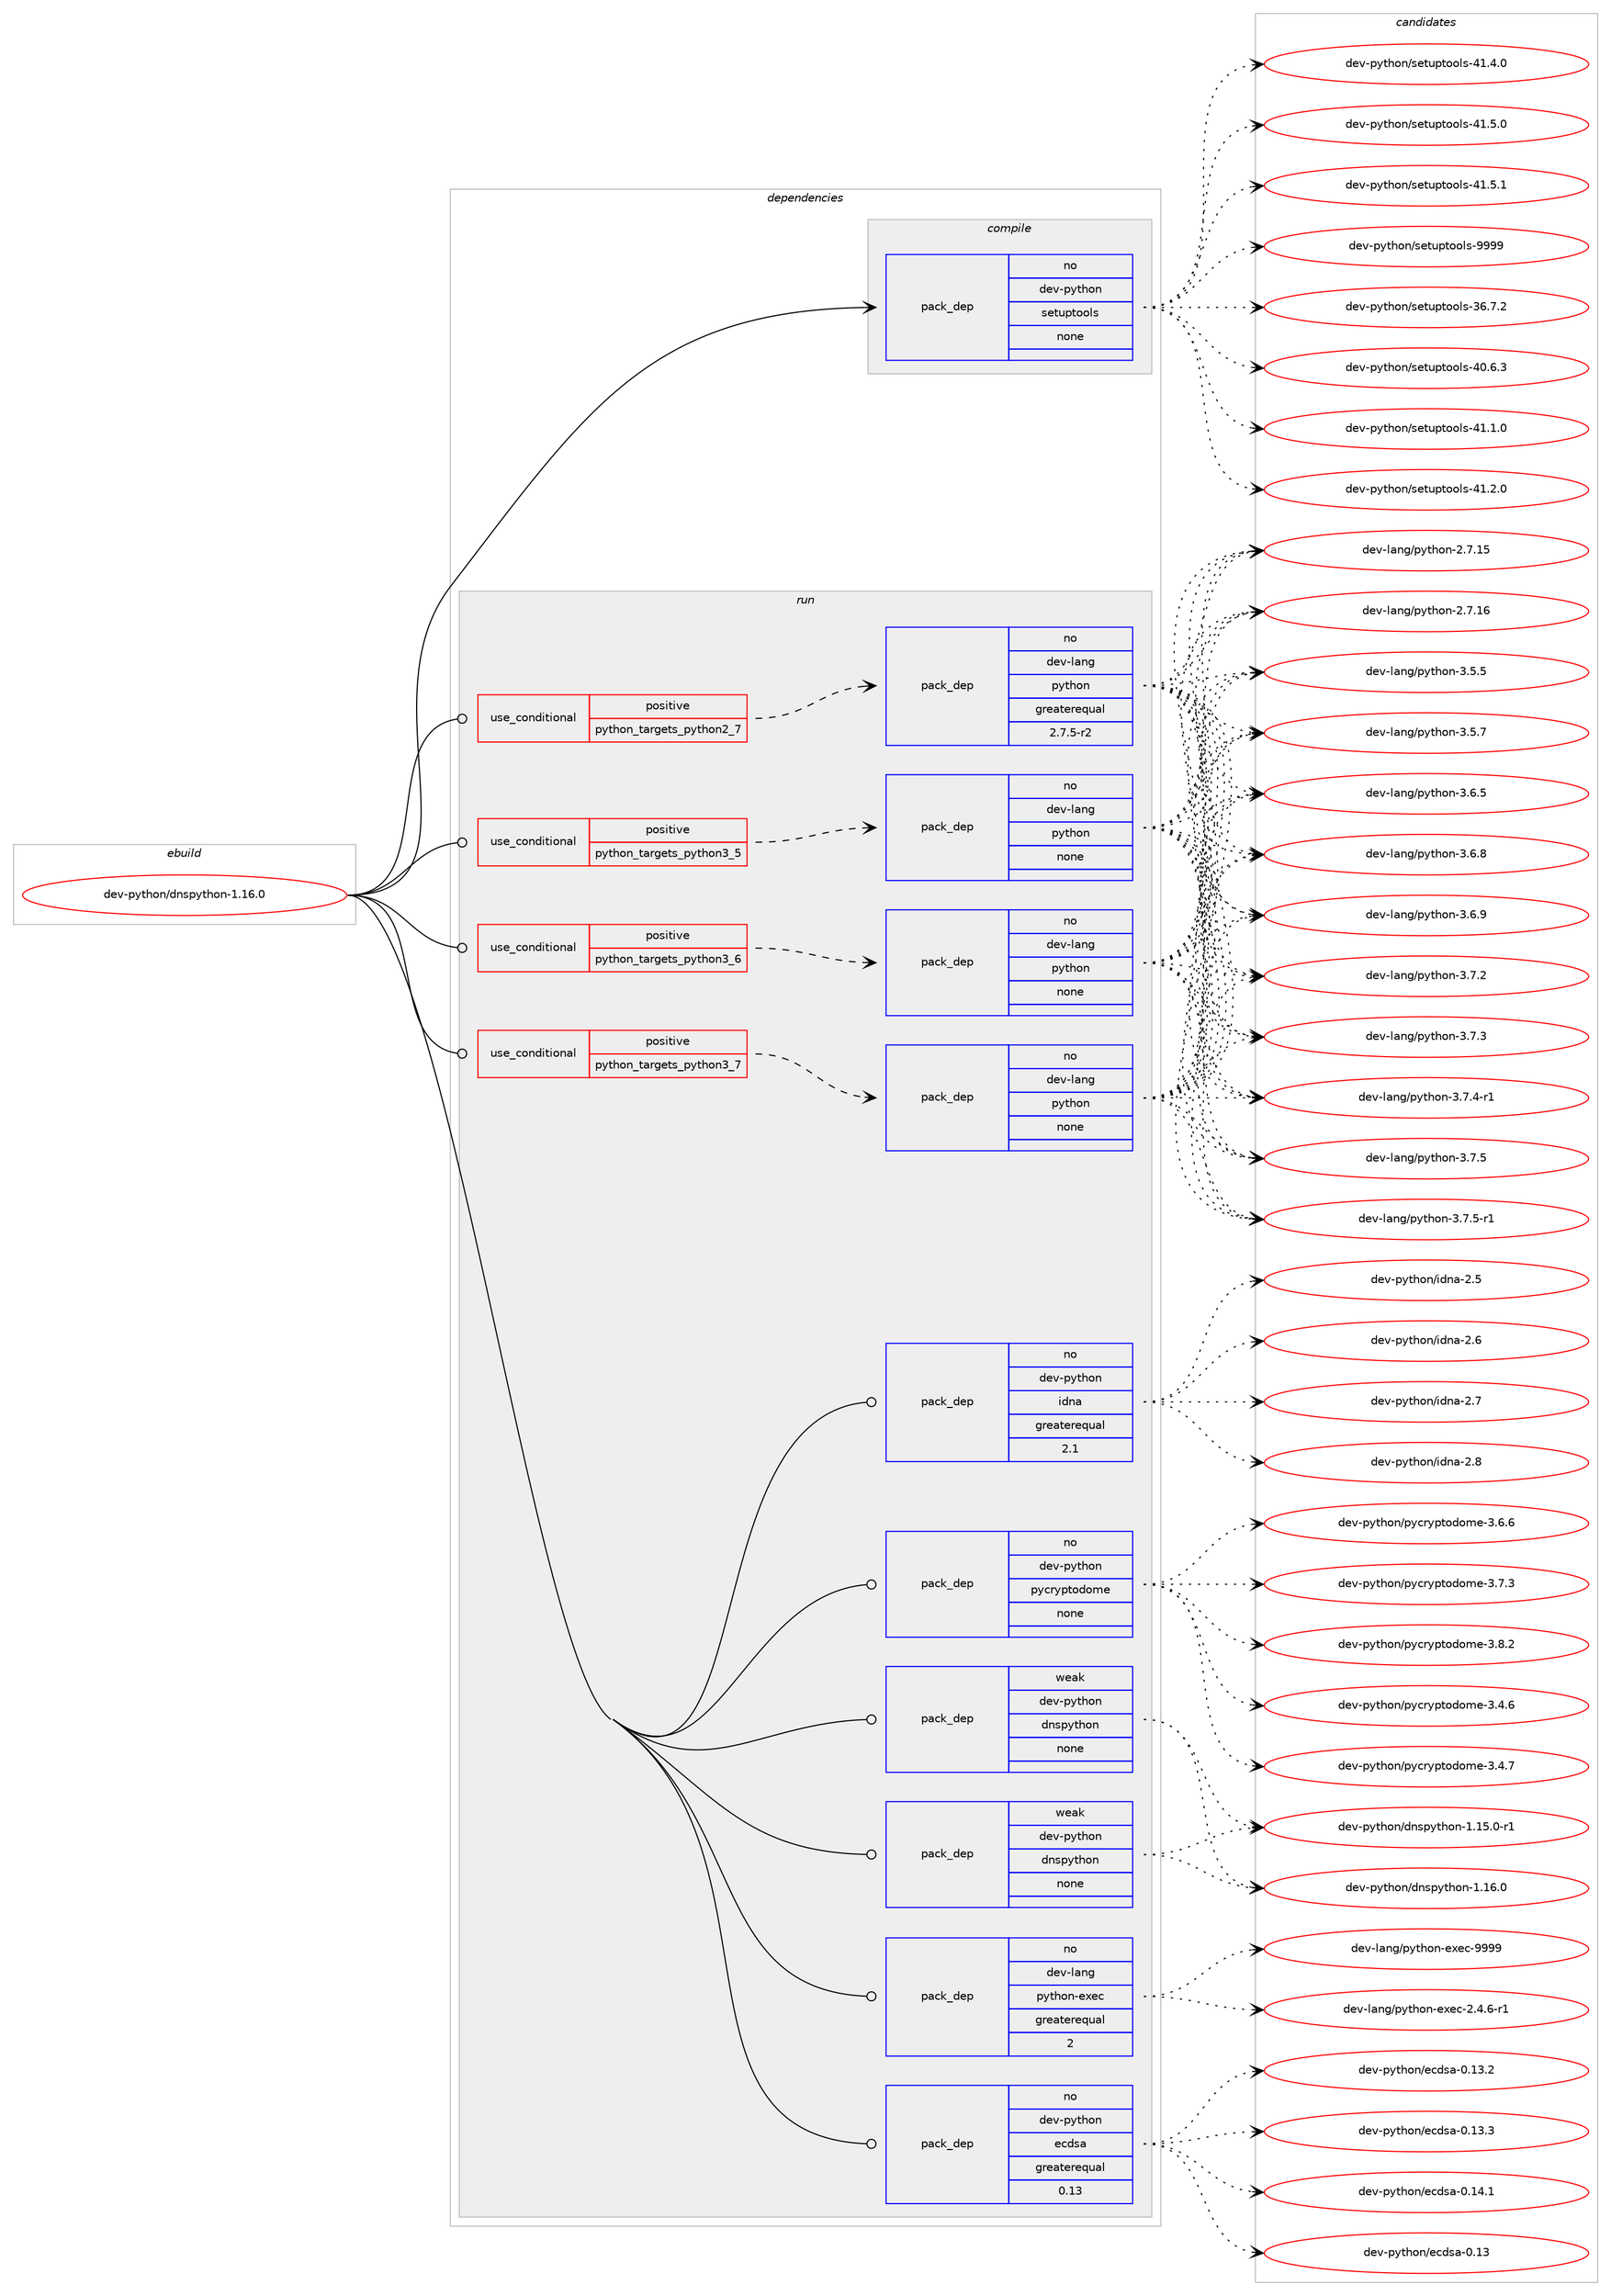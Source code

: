 digraph prolog {

# *************
# Graph options
# *************

newrank=true;
concentrate=true;
compound=true;
graph [rankdir=LR,fontname=Helvetica,fontsize=10,ranksep=1.5];#, ranksep=2.5, nodesep=0.2];
edge  [arrowhead=vee];
node  [fontname=Helvetica,fontsize=10];

# **********
# The ebuild
# **********

subgraph cluster_leftcol {
color=gray;
rank=same;
label=<<i>ebuild</i>>;
id [label="dev-python/dnspython-1.16.0", color=red, width=4, href="../dev-python/dnspython-1.16.0.svg"];
}

# ****************
# The dependencies
# ****************

subgraph cluster_midcol {
color=gray;
label=<<i>dependencies</i>>;
subgraph cluster_compile {
fillcolor="#eeeeee";
style=filled;
label=<<i>compile</i>>;
subgraph pack451886 {
dependency602351 [label=<<TABLE BORDER="0" CELLBORDER="1" CELLSPACING="0" CELLPADDING="4" WIDTH="220"><TR><TD ROWSPAN="6" CELLPADDING="30">pack_dep</TD></TR><TR><TD WIDTH="110">no</TD></TR><TR><TD>dev-python</TD></TR><TR><TD>setuptools</TD></TR><TR><TD>none</TD></TR><TR><TD></TD></TR></TABLE>>, shape=none, color=blue];
}
id:e -> dependency602351:w [weight=20,style="solid",arrowhead="vee"];
}
subgraph cluster_compileandrun {
fillcolor="#eeeeee";
style=filled;
label=<<i>compile and run</i>>;
}
subgraph cluster_run {
fillcolor="#eeeeee";
style=filled;
label=<<i>run</i>>;
subgraph cond138671 {
dependency602352 [label=<<TABLE BORDER="0" CELLBORDER="1" CELLSPACING="0" CELLPADDING="4"><TR><TD ROWSPAN="3" CELLPADDING="10">use_conditional</TD></TR><TR><TD>positive</TD></TR><TR><TD>python_targets_python2_7</TD></TR></TABLE>>, shape=none, color=red];
subgraph pack451887 {
dependency602353 [label=<<TABLE BORDER="0" CELLBORDER="1" CELLSPACING="0" CELLPADDING="4" WIDTH="220"><TR><TD ROWSPAN="6" CELLPADDING="30">pack_dep</TD></TR><TR><TD WIDTH="110">no</TD></TR><TR><TD>dev-lang</TD></TR><TR><TD>python</TD></TR><TR><TD>greaterequal</TD></TR><TR><TD>2.7.5-r2</TD></TR></TABLE>>, shape=none, color=blue];
}
dependency602352:e -> dependency602353:w [weight=20,style="dashed",arrowhead="vee"];
}
id:e -> dependency602352:w [weight=20,style="solid",arrowhead="odot"];
subgraph cond138672 {
dependency602354 [label=<<TABLE BORDER="0" CELLBORDER="1" CELLSPACING="0" CELLPADDING="4"><TR><TD ROWSPAN="3" CELLPADDING="10">use_conditional</TD></TR><TR><TD>positive</TD></TR><TR><TD>python_targets_python3_5</TD></TR></TABLE>>, shape=none, color=red];
subgraph pack451888 {
dependency602355 [label=<<TABLE BORDER="0" CELLBORDER="1" CELLSPACING="0" CELLPADDING="4" WIDTH="220"><TR><TD ROWSPAN="6" CELLPADDING="30">pack_dep</TD></TR><TR><TD WIDTH="110">no</TD></TR><TR><TD>dev-lang</TD></TR><TR><TD>python</TD></TR><TR><TD>none</TD></TR><TR><TD></TD></TR></TABLE>>, shape=none, color=blue];
}
dependency602354:e -> dependency602355:w [weight=20,style="dashed",arrowhead="vee"];
}
id:e -> dependency602354:w [weight=20,style="solid",arrowhead="odot"];
subgraph cond138673 {
dependency602356 [label=<<TABLE BORDER="0" CELLBORDER="1" CELLSPACING="0" CELLPADDING="4"><TR><TD ROWSPAN="3" CELLPADDING="10">use_conditional</TD></TR><TR><TD>positive</TD></TR><TR><TD>python_targets_python3_6</TD></TR></TABLE>>, shape=none, color=red];
subgraph pack451889 {
dependency602357 [label=<<TABLE BORDER="0" CELLBORDER="1" CELLSPACING="0" CELLPADDING="4" WIDTH="220"><TR><TD ROWSPAN="6" CELLPADDING="30">pack_dep</TD></TR><TR><TD WIDTH="110">no</TD></TR><TR><TD>dev-lang</TD></TR><TR><TD>python</TD></TR><TR><TD>none</TD></TR><TR><TD></TD></TR></TABLE>>, shape=none, color=blue];
}
dependency602356:e -> dependency602357:w [weight=20,style="dashed",arrowhead="vee"];
}
id:e -> dependency602356:w [weight=20,style="solid",arrowhead="odot"];
subgraph cond138674 {
dependency602358 [label=<<TABLE BORDER="0" CELLBORDER="1" CELLSPACING="0" CELLPADDING="4"><TR><TD ROWSPAN="3" CELLPADDING="10">use_conditional</TD></TR><TR><TD>positive</TD></TR><TR><TD>python_targets_python3_7</TD></TR></TABLE>>, shape=none, color=red];
subgraph pack451890 {
dependency602359 [label=<<TABLE BORDER="0" CELLBORDER="1" CELLSPACING="0" CELLPADDING="4" WIDTH="220"><TR><TD ROWSPAN="6" CELLPADDING="30">pack_dep</TD></TR><TR><TD WIDTH="110">no</TD></TR><TR><TD>dev-lang</TD></TR><TR><TD>python</TD></TR><TR><TD>none</TD></TR><TR><TD></TD></TR></TABLE>>, shape=none, color=blue];
}
dependency602358:e -> dependency602359:w [weight=20,style="dashed",arrowhead="vee"];
}
id:e -> dependency602358:w [weight=20,style="solid",arrowhead="odot"];
subgraph pack451891 {
dependency602360 [label=<<TABLE BORDER="0" CELLBORDER="1" CELLSPACING="0" CELLPADDING="4" WIDTH="220"><TR><TD ROWSPAN="6" CELLPADDING="30">pack_dep</TD></TR><TR><TD WIDTH="110">no</TD></TR><TR><TD>dev-lang</TD></TR><TR><TD>python-exec</TD></TR><TR><TD>greaterequal</TD></TR><TR><TD>2</TD></TR></TABLE>>, shape=none, color=blue];
}
id:e -> dependency602360:w [weight=20,style="solid",arrowhead="odot"];
subgraph pack451892 {
dependency602361 [label=<<TABLE BORDER="0" CELLBORDER="1" CELLSPACING="0" CELLPADDING="4" WIDTH="220"><TR><TD ROWSPAN="6" CELLPADDING="30">pack_dep</TD></TR><TR><TD WIDTH="110">no</TD></TR><TR><TD>dev-python</TD></TR><TR><TD>ecdsa</TD></TR><TR><TD>greaterequal</TD></TR><TR><TD>0.13</TD></TR></TABLE>>, shape=none, color=blue];
}
id:e -> dependency602361:w [weight=20,style="solid",arrowhead="odot"];
subgraph pack451893 {
dependency602362 [label=<<TABLE BORDER="0" CELLBORDER="1" CELLSPACING="0" CELLPADDING="4" WIDTH="220"><TR><TD ROWSPAN="6" CELLPADDING="30">pack_dep</TD></TR><TR><TD WIDTH="110">no</TD></TR><TR><TD>dev-python</TD></TR><TR><TD>idna</TD></TR><TR><TD>greaterequal</TD></TR><TR><TD>2.1</TD></TR></TABLE>>, shape=none, color=blue];
}
id:e -> dependency602362:w [weight=20,style="solid",arrowhead="odot"];
subgraph pack451894 {
dependency602363 [label=<<TABLE BORDER="0" CELLBORDER="1" CELLSPACING="0" CELLPADDING="4" WIDTH="220"><TR><TD ROWSPAN="6" CELLPADDING="30">pack_dep</TD></TR><TR><TD WIDTH="110">no</TD></TR><TR><TD>dev-python</TD></TR><TR><TD>pycryptodome</TD></TR><TR><TD>none</TD></TR><TR><TD></TD></TR></TABLE>>, shape=none, color=blue];
}
id:e -> dependency602363:w [weight=20,style="solid",arrowhead="odot"];
subgraph pack451895 {
dependency602364 [label=<<TABLE BORDER="0" CELLBORDER="1" CELLSPACING="0" CELLPADDING="4" WIDTH="220"><TR><TD ROWSPAN="6" CELLPADDING="30">pack_dep</TD></TR><TR><TD WIDTH="110">weak</TD></TR><TR><TD>dev-python</TD></TR><TR><TD>dnspython</TD></TR><TR><TD>none</TD></TR><TR><TD></TD></TR></TABLE>>, shape=none, color=blue];
}
id:e -> dependency602364:w [weight=20,style="solid",arrowhead="odot"];
subgraph pack451896 {
dependency602365 [label=<<TABLE BORDER="0" CELLBORDER="1" CELLSPACING="0" CELLPADDING="4" WIDTH="220"><TR><TD ROWSPAN="6" CELLPADDING="30">pack_dep</TD></TR><TR><TD WIDTH="110">weak</TD></TR><TR><TD>dev-python</TD></TR><TR><TD>dnspython</TD></TR><TR><TD>none</TD></TR><TR><TD></TD></TR></TABLE>>, shape=none, color=blue];
}
id:e -> dependency602365:w [weight=20,style="solid",arrowhead="odot"];
}
}

# **************
# The candidates
# **************

subgraph cluster_choices {
rank=same;
color=gray;
label=<<i>candidates</i>>;

subgraph choice451886 {
color=black;
nodesep=1;
choice100101118451121211161041111104711510111611711211611111110811545515446554650 [label="dev-python/setuptools-36.7.2", color=red, width=4,href="../dev-python/setuptools-36.7.2.svg"];
choice100101118451121211161041111104711510111611711211611111110811545524846544651 [label="dev-python/setuptools-40.6.3", color=red, width=4,href="../dev-python/setuptools-40.6.3.svg"];
choice100101118451121211161041111104711510111611711211611111110811545524946494648 [label="dev-python/setuptools-41.1.0", color=red, width=4,href="../dev-python/setuptools-41.1.0.svg"];
choice100101118451121211161041111104711510111611711211611111110811545524946504648 [label="dev-python/setuptools-41.2.0", color=red, width=4,href="../dev-python/setuptools-41.2.0.svg"];
choice100101118451121211161041111104711510111611711211611111110811545524946524648 [label="dev-python/setuptools-41.4.0", color=red, width=4,href="../dev-python/setuptools-41.4.0.svg"];
choice100101118451121211161041111104711510111611711211611111110811545524946534648 [label="dev-python/setuptools-41.5.0", color=red, width=4,href="../dev-python/setuptools-41.5.0.svg"];
choice100101118451121211161041111104711510111611711211611111110811545524946534649 [label="dev-python/setuptools-41.5.1", color=red, width=4,href="../dev-python/setuptools-41.5.1.svg"];
choice10010111845112121116104111110471151011161171121161111111081154557575757 [label="dev-python/setuptools-9999", color=red, width=4,href="../dev-python/setuptools-9999.svg"];
dependency602351:e -> choice100101118451121211161041111104711510111611711211611111110811545515446554650:w [style=dotted,weight="100"];
dependency602351:e -> choice100101118451121211161041111104711510111611711211611111110811545524846544651:w [style=dotted,weight="100"];
dependency602351:e -> choice100101118451121211161041111104711510111611711211611111110811545524946494648:w [style=dotted,weight="100"];
dependency602351:e -> choice100101118451121211161041111104711510111611711211611111110811545524946504648:w [style=dotted,weight="100"];
dependency602351:e -> choice100101118451121211161041111104711510111611711211611111110811545524946524648:w [style=dotted,weight="100"];
dependency602351:e -> choice100101118451121211161041111104711510111611711211611111110811545524946534648:w [style=dotted,weight="100"];
dependency602351:e -> choice100101118451121211161041111104711510111611711211611111110811545524946534649:w [style=dotted,weight="100"];
dependency602351:e -> choice10010111845112121116104111110471151011161171121161111111081154557575757:w [style=dotted,weight="100"];
}
subgraph choice451887 {
color=black;
nodesep=1;
choice10010111845108971101034711212111610411111045504655464953 [label="dev-lang/python-2.7.15", color=red, width=4,href="../dev-lang/python-2.7.15.svg"];
choice10010111845108971101034711212111610411111045504655464954 [label="dev-lang/python-2.7.16", color=red, width=4,href="../dev-lang/python-2.7.16.svg"];
choice100101118451089711010347112121116104111110455146534653 [label="dev-lang/python-3.5.5", color=red, width=4,href="../dev-lang/python-3.5.5.svg"];
choice100101118451089711010347112121116104111110455146534655 [label="dev-lang/python-3.5.7", color=red, width=4,href="../dev-lang/python-3.5.7.svg"];
choice100101118451089711010347112121116104111110455146544653 [label="dev-lang/python-3.6.5", color=red, width=4,href="../dev-lang/python-3.6.5.svg"];
choice100101118451089711010347112121116104111110455146544656 [label="dev-lang/python-3.6.8", color=red, width=4,href="../dev-lang/python-3.6.8.svg"];
choice100101118451089711010347112121116104111110455146544657 [label="dev-lang/python-3.6.9", color=red, width=4,href="../dev-lang/python-3.6.9.svg"];
choice100101118451089711010347112121116104111110455146554650 [label="dev-lang/python-3.7.2", color=red, width=4,href="../dev-lang/python-3.7.2.svg"];
choice100101118451089711010347112121116104111110455146554651 [label="dev-lang/python-3.7.3", color=red, width=4,href="../dev-lang/python-3.7.3.svg"];
choice1001011184510897110103471121211161041111104551465546524511449 [label="dev-lang/python-3.7.4-r1", color=red, width=4,href="../dev-lang/python-3.7.4-r1.svg"];
choice100101118451089711010347112121116104111110455146554653 [label="dev-lang/python-3.7.5", color=red, width=4,href="../dev-lang/python-3.7.5.svg"];
choice1001011184510897110103471121211161041111104551465546534511449 [label="dev-lang/python-3.7.5-r1", color=red, width=4,href="../dev-lang/python-3.7.5-r1.svg"];
dependency602353:e -> choice10010111845108971101034711212111610411111045504655464953:w [style=dotted,weight="100"];
dependency602353:e -> choice10010111845108971101034711212111610411111045504655464954:w [style=dotted,weight="100"];
dependency602353:e -> choice100101118451089711010347112121116104111110455146534653:w [style=dotted,weight="100"];
dependency602353:e -> choice100101118451089711010347112121116104111110455146534655:w [style=dotted,weight="100"];
dependency602353:e -> choice100101118451089711010347112121116104111110455146544653:w [style=dotted,weight="100"];
dependency602353:e -> choice100101118451089711010347112121116104111110455146544656:w [style=dotted,weight="100"];
dependency602353:e -> choice100101118451089711010347112121116104111110455146544657:w [style=dotted,weight="100"];
dependency602353:e -> choice100101118451089711010347112121116104111110455146554650:w [style=dotted,weight="100"];
dependency602353:e -> choice100101118451089711010347112121116104111110455146554651:w [style=dotted,weight="100"];
dependency602353:e -> choice1001011184510897110103471121211161041111104551465546524511449:w [style=dotted,weight="100"];
dependency602353:e -> choice100101118451089711010347112121116104111110455146554653:w [style=dotted,weight="100"];
dependency602353:e -> choice1001011184510897110103471121211161041111104551465546534511449:w [style=dotted,weight="100"];
}
subgraph choice451888 {
color=black;
nodesep=1;
choice10010111845108971101034711212111610411111045504655464953 [label="dev-lang/python-2.7.15", color=red, width=4,href="../dev-lang/python-2.7.15.svg"];
choice10010111845108971101034711212111610411111045504655464954 [label="dev-lang/python-2.7.16", color=red, width=4,href="../dev-lang/python-2.7.16.svg"];
choice100101118451089711010347112121116104111110455146534653 [label="dev-lang/python-3.5.5", color=red, width=4,href="../dev-lang/python-3.5.5.svg"];
choice100101118451089711010347112121116104111110455146534655 [label="dev-lang/python-3.5.7", color=red, width=4,href="../dev-lang/python-3.5.7.svg"];
choice100101118451089711010347112121116104111110455146544653 [label="dev-lang/python-3.6.5", color=red, width=4,href="../dev-lang/python-3.6.5.svg"];
choice100101118451089711010347112121116104111110455146544656 [label="dev-lang/python-3.6.8", color=red, width=4,href="../dev-lang/python-3.6.8.svg"];
choice100101118451089711010347112121116104111110455146544657 [label="dev-lang/python-3.6.9", color=red, width=4,href="../dev-lang/python-3.6.9.svg"];
choice100101118451089711010347112121116104111110455146554650 [label="dev-lang/python-3.7.2", color=red, width=4,href="../dev-lang/python-3.7.2.svg"];
choice100101118451089711010347112121116104111110455146554651 [label="dev-lang/python-3.7.3", color=red, width=4,href="../dev-lang/python-3.7.3.svg"];
choice1001011184510897110103471121211161041111104551465546524511449 [label="dev-lang/python-3.7.4-r1", color=red, width=4,href="../dev-lang/python-3.7.4-r1.svg"];
choice100101118451089711010347112121116104111110455146554653 [label="dev-lang/python-3.7.5", color=red, width=4,href="../dev-lang/python-3.7.5.svg"];
choice1001011184510897110103471121211161041111104551465546534511449 [label="dev-lang/python-3.7.5-r1", color=red, width=4,href="../dev-lang/python-3.7.5-r1.svg"];
dependency602355:e -> choice10010111845108971101034711212111610411111045504655464953:w [style=dotted,weight="100"];
dependency602355:e -> choice10010111845108971101034711212111610411111045504655464954:w [style=dotted,weight="100"];
dependency602355:e -> choice100101118451089711010347112121116104111110455146534653:w [style=dotted,weight="100"];
dependency602355:e -> choice100101118451089711010347112121116104111110455146534655:w [style=dotted,weight="100"];
dependency602355:e -> choice100101118451089711010347112121116104111110455146544653:w [style=dotted,weight="100"];
dependency602355:e -> choice100101118451089711010347112121116104111110455146544656:w [style=dotted,weight="100"];
dependency602355:e -> choice100101118451089711010347112121116104111110455146544657:w [style=dotted,weight="100"];
dependency602355:e -> choice100101118451089711010347112121116104111110455146554650:w [style=dotted,weight="100"];
dependency602355:e -> choice100101118451089711010347112121116104111110455146554651:w [style=dotted,weight="100"];
dependency602355:e -> choice1001011184510897110103471121211161041111104551465546524511449:w [style=dotted,weight="100"];
dependency602355:e -> choice100101118451089711010347112121116104111110455146554653:w [style=dotted,weight="100"];
dependency602355:e -> choice1001011184510897110103471121211161041111104551465546534511449:w [style=dotted,weight="100"];
}
subgraph choice451889 {
color=black;
nodesep=1;
choice10010111845108971101034711212111610411111045504655464953 [label="dev-lang/python-2.7.15", color=red, width=4,href="../dev-lang/python-2.7.15.svg"];
choice10010111845108971101034711212111610411111045504655464954 [label="dev-lang/python-2.7.16", color=red, width=4,href="../dev-lang/python-2.7.16.svg"];
choice100101118451089711010347112121116104111110455146534653 [label="dev-lang/python-3.5.5", color=red, width=4,href="../dev-lang/python-3.5.5.svg"];
choice100101118451089711010347112121116104111110455146534655 [label="dev-lang/python-3.5.7", color=red, width=4,href="../dev-lang/python-3.5.7.svg"];
choice100101118451089711010347112121116104111110455146544653 [label="dev-lang/python-3.6.5", color=red, width=4,href="../dev-lang/python-3.6.5.svg"];
choice100101118451089711010347112121116104111110455146544656 [label="dev-lang/python-3.6.8", color=red, width=4,href="../dev-lang/python-3.6.8.svg"];
choice100101118451089711010347112121116104111110455146544657 [label="dev-lang/python-3.6.9", color=red, width=4,href="../dev-lang/python-3.6.9.svg"];
choice100101118451089711010347112121116104111110455146554650 [label="dev-lang/python-3.7.2", color=red, width=4,href="../dev-lang/python-3.7.2.svg"];
choice100101118451089711010347112121116104111110455146554651 [label="dev-lang/python-3.7.3", color=red, width=4,href="../dev-lang/python-3.7.3.svg"];
choice1001011184510897110103471121211161041111104551465546524511449 [label="dev-lang/python-3.7.4-r1", color=red, width=4,href="../dev-lang/python-3.7.4-r1.svg"];
choice100101118451089711010347112121116104111110455146554653 [label="dev-lang/python-3.7.5", color=red, width=4,href="../dev-lang/python-3.7.5.svg"];
choice1001011184510897110103471121211161041111104551465546534511449 [label="dev-lang/python-3.7.5-r1", color=red, width=4,href="../dev-lang/python-3.7.5-r1.svg"];
dependency602357:e -> choice10010111845108971101034711212111610411111045504655464953:w [style=dotted,weight="100"];
dependency602357:e -> choice10010111845108971101034711212111610411111045504655464954:w [style=dotted,weight="100"];
dependency602357:e -> choice100101118451089711010347112121116104111110455146534653:w [style=dotted,weight="100"];
dependency602357:e -> choice100101118451089711010347112121116104111110455146534655:w [style=dotted,weight="100"];
dependency602357:e -> choice100101118451089711010347112121116104111110455146544653:w [style=dotted,weight="100"];
dependency602357:e -> choice100101118451089711010347112121116104111110455146544656:w [style=dotted,weight="100"];
dependency602357:e -> choice100101118451089711010347112121116104111110455146544657:w [style=dotted,weight="100"];
dependency602357:e -> choice100101118451089711010347112121116104111110455146554650:w [style=dotted,weight="100"];
dependency602357:e -> choice100101118451089711010347112121116104111110455146554651:w [style=dotted,weight="100"];
dependency602357:e -> choice1001011184510897110103471121211161041111104551465546524511449:w [style=dotted,weight="100"];
dependency602357:e -> choice100101118451089711010347112121116104111110455146554653:w [style=dotted,weight="100"];
dependency602357:e -> choice1001011184510897110103471121211161041111104551465546534511449:w [style=dotted,weight="100"];
}
subgraph choice451890 {
color=black;
nodesep=1;
choice10010111845108971101034711212111610411111045504655464953 [label="dev-lang/python-2.7.15", color=red, width=4,href="../dev-lang/python-2.7.15.svg"];
choice10010111845108971101034711212111610411111045504655464954 [label="dev-lang/python-2.7.16", color=red, width=4,href="../dev-lang/python-2.7.16.svg"];
choice100101118451089711010347112121116104111110455146534653 [label="dev-lang/python-3.5.5", color=red, width=4,href="../dev-lang/python-3.5.5.svg"];
choice100101118451089711010347112121116104111110455146534655 [label="dev-lang/python-3.5.7", color=red, width=4,href="../dev-lang/python-3.5.7.svg"];
choice100101118451089711010347112121116104111110455146544653 [label="dev-lang/python-3.6.5", color=red, width=4,href="../dev-lang/python-3.6.5.svg"];
choice100101118451089711010347112121116104111110455146544656 [label="dev-lang/python-3.6.8", color=red, width=4,href="../dev-lang/python-3.6.8.svg"];
choice100101118451089711010347112121116104111110455146544657 [label="dev-lang/python-3.6.9", color=red, width=4,href="../dev-lang/python-3.6.9.svg"];
choice100101118451089711010347112121116104111110455146554650 [label="dev-lang/python-3.7.2", color=red, width=4,href="../dev-lang/python-3.7.2.svg"];
choice100101118451089711010347112121116104111110455146554651 [label="dev-lang/python-3.7.3", color=red, width=4,href="../dev-lang/python-3.7.3.svg"];
choice1001011184510897110103471121211161041111104551465546524511449 [label="dev-lang/python-3.7.4-r1", color=red, width=4,href="../dev-lang/python-3.7.4-r1.svg"];
choice100101118451089711010347112121116104111110455146554653 [label="dev-lang/python-3.7.5", color=red, width=4,href="../dev-lang/python-3.7.5.svg"];
choice1001011184510897110103471121211161041111104551465546534511449 [label="dev-lang/python-3.7.5-r1", color=red, width=4,href="../dev-lang/python-3.7.5-r1.svg"];
dependency602359:e -> choice10010111845108971101034711212111610411111045504655464953:w [style=dotted,weight="100"];
dependency602359:e -> choice10010111845108971101034711212111610411111045504655464954:w [style=dotted,weight="100"];
dependency602359:e -> choice100101118451089711010347112121116104111110455146534653:w [style=dotted,weight="100"];
dependency602359:e -> choice100101118451089711010347112121116104111110455146534655:w [style=dotted,weight="100"];
dependency602359:e -> choice100101118451089711010347112121116104111110455146544653:w [style=dotted,weight="100"];
dependency602359:e -> choice100101118451089711010347112121116104111110455146544656:w [style=dotted,weight="100"];
dependency602359:e -> choice100101118451089711010347112121116104111110455146544657:w [style=dotted,weight="100"];
dependency602359:e -> choice100101118451089711010347112121116104111110455146554650:w [style=dotted,weight="100"];
dependency602359:e -> choice100101118451089711010347112121116104111110455146554651:w [style=dotted,weight="100"];
dependency602359:e -> choice1001011184510897110103471121211161041111104551465546524511449:w [style=dotted,weight="100"];
dependency602359:e -> choice100101118451089711010347112121116104111110455146554653:w [style=dotted,weight="100"];
dependency602359:e -> choice1001011184510897110103471121211161041111104551465546534511449:w [style=dotted,weight="100"];
}
subgraph choice451891 {
color=black;
nodesep=1;
choice10010111845108971101034711212111610411111045101120101994550465246544511449 [label="dev-lang/python-exec-2.4.6-r1", color=red, width=4,href="../dev-lang/python-exec-2.4.6-r1.svg"];
choice10010111845108971101034711212111610411111045101120101994557575757 [label="dev-lang/python-exec-9999", color=red, width=4,href="../dev-lang/python-exec-9999.svg"];
dependency602360:e -> choice10010111845108971101034711212111610411111045101120101994550465246544511449:w [style=dotted,weight="100"];
dependency602360:e -> choice10010111845108971101034711212111610411111045101120101994557575757:w [style=dotted,weight="100"];
}
subgraph choice451892 {
color=black;
nodesep=1;
choice100101118451121211161041111104710199100115974548464951 [label="dev-python/ecdsa-0.13", color=red, width=4,href="../dev-python/ecdsa-0.13.svg"];
choice1001011184511212111610411111047101991001159745484649514650 [label="dev-python/ecdsa-0.13.2", color=red, width=4,href="../dev-python/ecdsa-0.13.2.svg"];
choice1001011184511212111610411111047101991001159745484649514651 [label="dev-python/ecdsa-0.13.3", color=red, width=4,href="../dev-python/ecdsa-0.13.3.svg"];
choice1001011184511212111610411111047101991001159745484649524649 [label="dev-python/ecdsa-0.14.1", color=red, width=4,href="../dev-python/ecdsa-0.14.1.svg"];
dependency602361:e -> choice100101118451121211161041111104710199100115974548464951:w [style=dotted,weight="100"];
dependency602361:e -> choice1001011184511212111610411111047101991001159745484649514650:w [style=dotted,weight="100"];
dependency602361:e -> choice1001011184511212111610411111047101991001159745484649514651:w [style=dotted,weight="100"];
dependency602361:e -> choice1001011184511212111610411111047101991001159745484649524649:w [style=dotted,weight="100"];
}
subgraph choice451893 {
color=black;
nodesep=1;
choice10010111845112121116104111110471051001109745504653 [label="dev-python/idna-2.5", color=red, width=4,href="../dev-python/idna-2.5.svg"];
choice10010111845112121116104111110471051001109745504654 [label="dev-python/idna-2.6", color=red, width=4,href="../dev-python/idna-2.6.svg"];
choice10010111845112121116104111110471051001109745504655 [label="dev-python/idna-2.7", color=red, width=4,href="../dev-python/idna-2.7.svg"];
choice10010111845112121116104111110471051001109745504656 [label="dev-python/idna-2.8", color=red, width=4,href="../dev-python/idna-2.8.svg"];
dependency602362:e -> choice10010111845112121116104111110471051001109745504653:w [style=dotted,weight="100"];
dependency602362:e -> choice10010111845112121116104111110471051001109745504654:w [style=dotted,weight="100"];
dependency602362:e -> choice10010111845112121116104111110471051001109745504655:w [style=dotted,weight="100"];
dependency602362:e -> choice10010111845112121116104111110471051001109745504656:w [style=dotted,weight="100"];
}
subgraph choice451894 {
color=black;
nodesep=1;
choice100101118451121211161041111104711212199114121112116111100111109101455146524654 [label="dev-python/pycryptodome-3.4.6", color=red, width=4,href="../dev-python/pycryptodome-3.4.6.svg"];
choice100101118451121211161041111104711212199114121112116111100111109101455146524655 [label="dev-python/pycryptodome-3.4.7", color=red, width=4,href="../dev-python/pycryptodome-3.4.7.svg"];
choice100101118451121211161041111104711212199114121112116111100111109101455146544654 [label="dev-python/pycryptodome-3.6.6", color=red, width=4,href="../dev-python/pycryptodome-3.6.6.svg"];
choice100101118451121211161041111104711212199114121112116111100111109101455146554651 [label="dev-python/pycryptodome-3.7.3", color=red, width=4,href="../dev-python/pycryptodome-3.7.3.svg"];
choice100101118451121211161041111104711212199114121112116111100111109101455146564650 [label="dev-python/pycryptodome-3.8.2", color=red, width=4,href="../dev-python/pycryptodome-3.8.2.svg"];
dependency602363:e -> choice100101118451121211161041111104711212199114121112116111100111109101455146524654:w [style=dotted,weight="100"];
dependency602363:e -> choice100101118451121211161041111104711212199114121112116111100111109101455146524655:w [style=dotted,weight="100"];
dependency602363:e -> choice100101118451121211161041111104711212199114121112116111100111109101455146544654:w [style=dotted,weight="100"];
dependency602363:e -> choice100101118451121211161041111104711212199114121112116111100111109101455146554651:w [style=dotted,weight="100"];
dependency602363:e -> choice100101118451121211161041111104711212199114121112116111100111109101455146564650:w [style=dotted,weight="100"];
}
subgraph choice451895 {
color=black;
nodesep=1;
choice1001011184511212111610411111047100110115112121116104111110454946495346484511449 [label="dev-python/dnspython-1.15.0-r1", color=red, width=4,href="../dev-python/dnspython-1.15.0-r1.svg"];
choice100101118451121211161041111104710011011511212111610411111045494649544648 [label="dev-python/dnspython-1.16.0", color=red, width=4,href="../dev-python/dnspython-1.16.0.svg"];
dependency602364:e -> choice1001011184511212111610411111047100110115112121116104111110454946495346484511449:w [style=dotted,weight="100"];
dependency602364:e -> choice100101118451121211161041111104710011011511212111610411111045494649544648:w [style=dotted,weight="100"];
}
subgraph choice451896 {
color=black;
nodesep=1;
choice1001011184511212111610411111047100110115112121116104111110454946495346484511449 [label="dev-python/dnspython-1.15.0-r1", color=red, width=4,href="../dev-python/dnspython-1.15.0-r1.svg"];
choice100101118451121211161041111104710011011511212111610411111045494649544648 [label="dev-python/dnspython-1.16.0", color=red, width=4,href="../dev-python/dnspython-1.16.0.svg"];
dependency602365:e -> choice1001011184511212111610411111047100110115112121116104111110454946495346484511449:w [style=dotted,weight="100"];
dependency602365:e -> choice100101118451121211161041111104710011011511212111610411111045494649544648:w [style=dotted,weight="100"];
}
}

}
